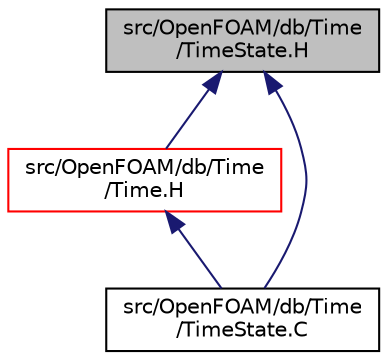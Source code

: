 digraph "src/OpenFOAM/db/Time/TimeState.H"
{
  bgcolor="transparent";
  edge [fontname="Helvetica",fontsize="10",labelfontname="Helvetica",labelfontsize="10"];
  node [fontname="Helvetica",fontsize="10",shape=record];
  Node123 [label="src/OpenFOAM/db/Time\l/TimeState.H",height=0.2,width=0.4,color="black", fillcolor="grey75", style="filled", fontcolor="black"];
  Node123 -> Node124 [dir="back",color="midnightblue",fontsize="10",style="solid",fontname="Helvetica"];
  Node124 [label="src/OpenFOAM/db/Time\l/Time.H",height=0.2,width=0.4,color="red",URL="$a10025.html"];
  Node124 -> Node493 [dir="back",color="midnightblue",fontsize="10",style="solid",fontname="Helvetica"];
  Node493 [label="src/OpenFOAM/db/Time\l/TimeState.C",height=0.2,width=0.4,color="black",URL="$a10043.html"];
  Node123 -> Node493 [dir="back",color="midnightblue",fontsize="10",style="solid",fontname="Helvetica"];
}
